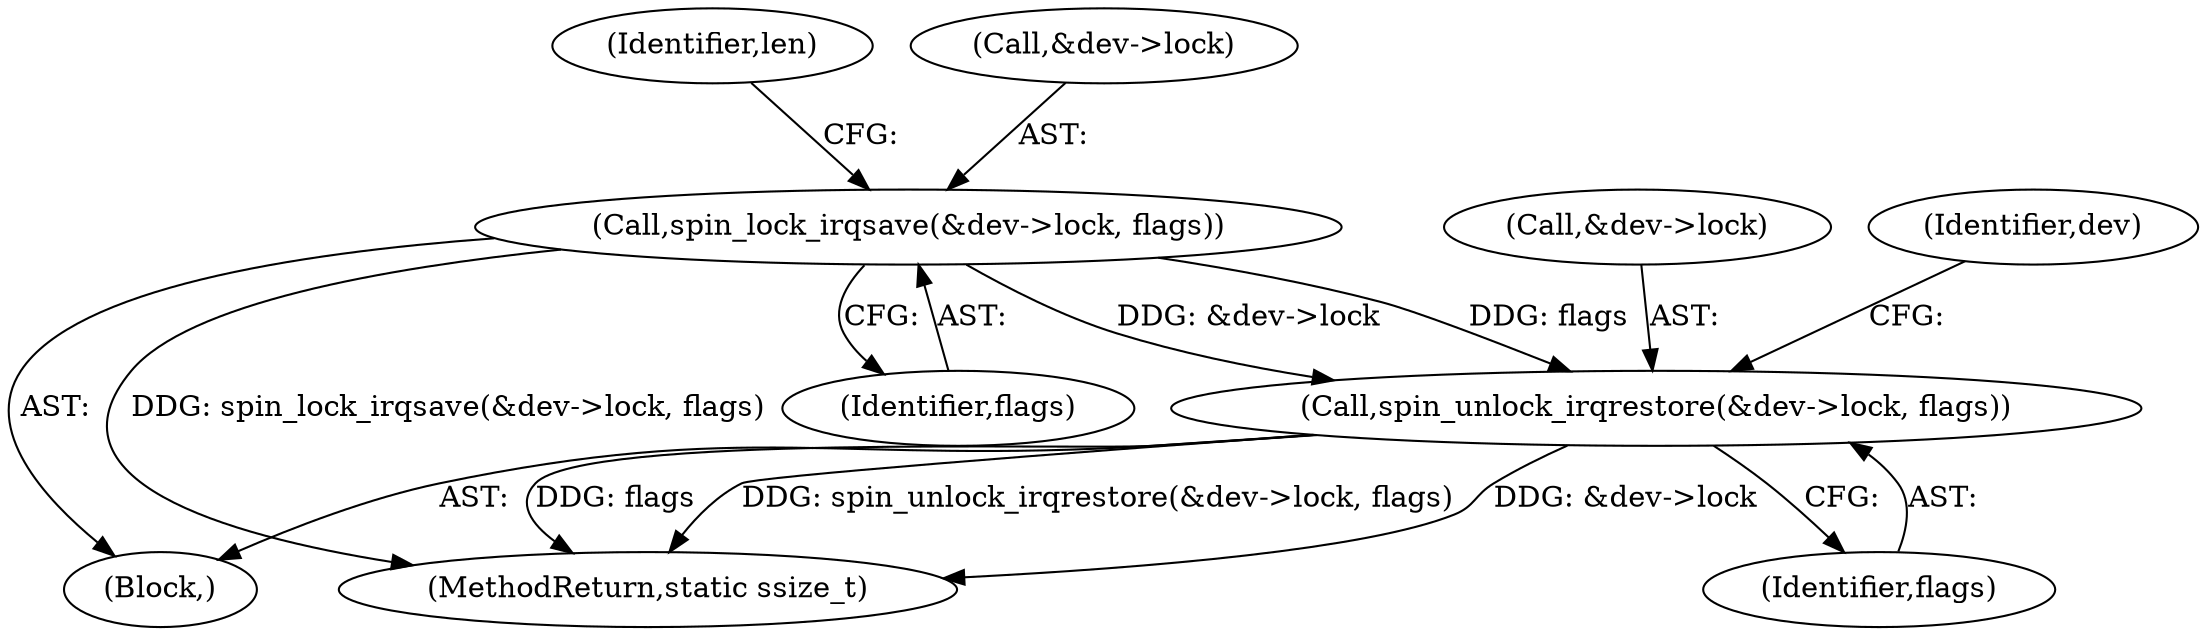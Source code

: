 digraph "0_linux_f1e255d60ae66a9f672ff9a207ee6cd8e33d2679@pointer" {
"1000153" [label="(Call,spin_unlock_irqrestore(&dev->lock, flags))"];
"1000138" [label="(Call,spin_lock_irqsave(&dev->lock, flags))"];
"1000158" [label="(Identifier,flags)"];
"1000153" [label="(Call,spin_unlock_irqrestore(&dev->lock, flags))"];
"1000106" [label="(Block,)"];
"1000154" [label="(Call,&dev->lock)"];
"1000145" [label="(Identifier,len)"];
"1000171" [label="(MethodReturn,static ssize_t)"];
"1000162" [label="(Identifier,dev)"];
"1000139" [label="(Call,&dev->lock)"];
"1000143" [label="(Identifier,flags)"];
"1000138" [label="(Call,spin_lock_irqsave(&dev->lock, flags))"];
"1000153" -> "1000106"  [label="AST: "];
"1000153" -> "1000158"  [label="CFG: "];
"1000154" -> "1000153"  [label="AST: "];
"1000158" -> "1000153"  [label="AST: "];
"1000162" -> "1000153"  [label="CFG: "];
"1000153" -> "1000171"  [label="DDG: spin_unlock_irqrestore(&dev->lock, flags)"];
"1000153" -> "1000171"  [label="DDG: &dev->lock"];
"1000153" -> "1000171"  [label="DDG: flags"];
"1000138" -> "1000153"  [label="DDG: &dev->lock"];
"1000138" -> "1000153"  [label="DDG: flags"];
"1000138" -> "1000106"  [label="AST: "];
"1000138" -> "1000143"  [label="CFG: "];
"1000139" -> "1000138"  [label="AST: "];
"1000143" -> "1000138"  [label="AST: "];
"1000145" -> "1000138"  [label="CFG: "];
"1000138" -> "1000171"  [label="DDG: spin_lock_irqsave(&dev->lock, flags)"];
}
